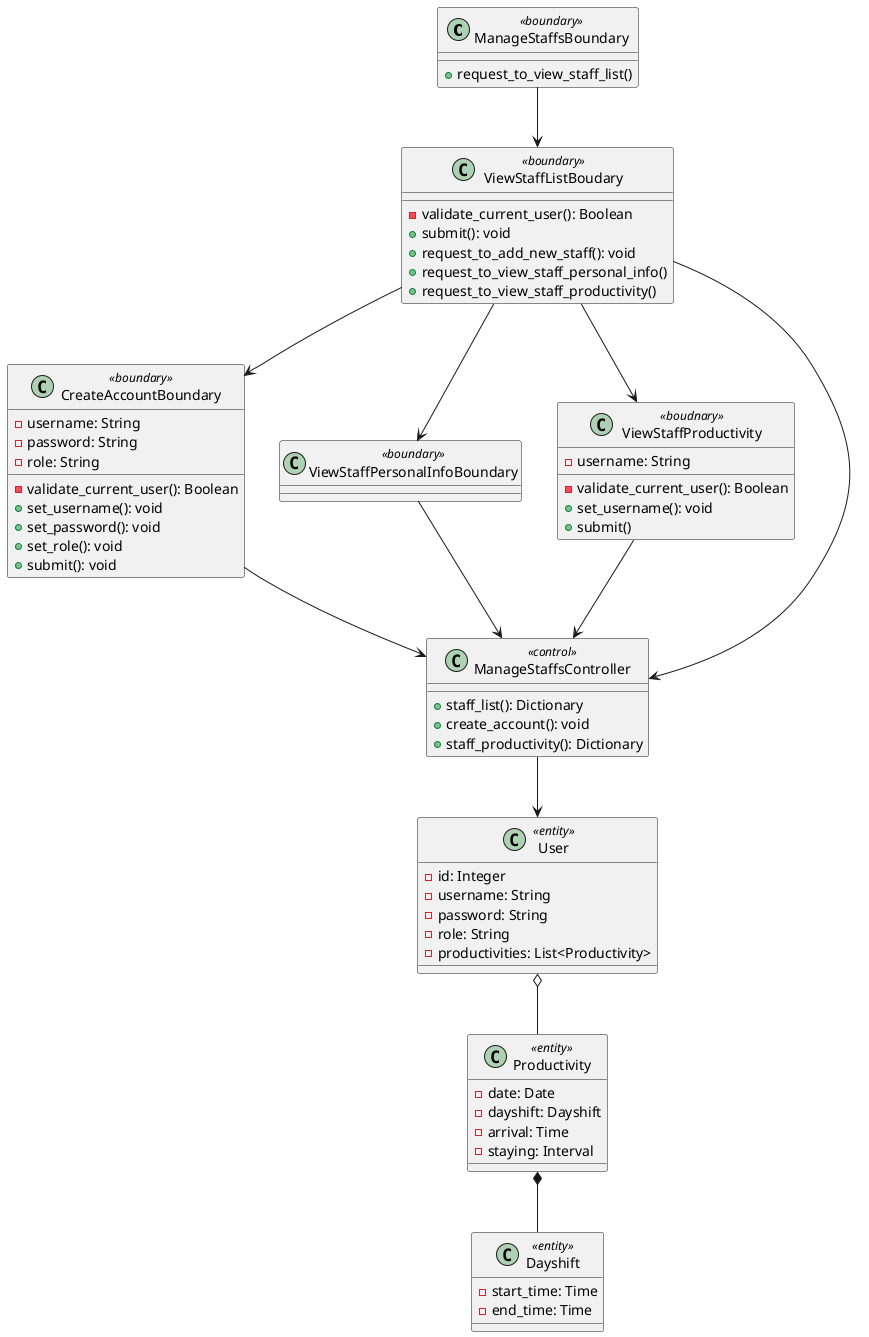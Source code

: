 @startuml

class ManageStaffsBoundary <<boundary>> {

    + request_to_view_staff_list()
}

class ViewStaffListBoudary <<boundary>> {

    - validate_current_user(): Boolean
    + submit(): void
    + request_to_add_new_staff(): void
    + request_to_view_staff_personal_info()
    + request_to_view_staff_productivity()
}

class CreateAccountBoundary <<boundary>> {
    - username: String
    - password: String
    - role: String
    
    - validate_current_user(): Boolean
    + set_username(): void
    + set_password(): void
    + set_role(): void
    + submit(): void

}

class ViewStaffPersonalInfoBoundary <<boundary>>

class ViewStaffProductivity <<boudnary>> {
    - username: String

    - validate_current_user(): Boolean
    + set_username(): void
    + submit()
}

class ManageStaffsController <<control>> {

    + staff_list(): Dictionary
    + create_account(): void
    + staff_productivity(): Dictionary
}

class User <<entity>> {
    - id: Integer
    - username: String
    - password: String
    - role: String
    - productivities: List<Productivity>
}

class Productivity <<entity>> {
    - date: Date
    - dayshift: Dayshift
    - arrival: Time
    - staying: Interval
}

class Dayshift <<entity>> {
    - start_time: Time
    - end_time: Time
}

ManageStaffsBoundary --> ViewStaffListBoudary
ViewStaffListBoudary --> CreateAccountBoundary
ViewStaffListBoudary --> ViewStaffPersonalInfoBoundary
ViewStaffListBoudary --> ViewStaffProductivity
ViewStaffListBoudary --> ManageStaffsController
CreateAccountBoundary --> ManageStaffsController
ViewStaffPersonalInfoBoundary --> ManageStaffsController
ViewStaffProductivity --> ManageStaffsController
ManageStaffsController --> User
User o-- Productivity
Productivity *-- Dayshift

@enduml